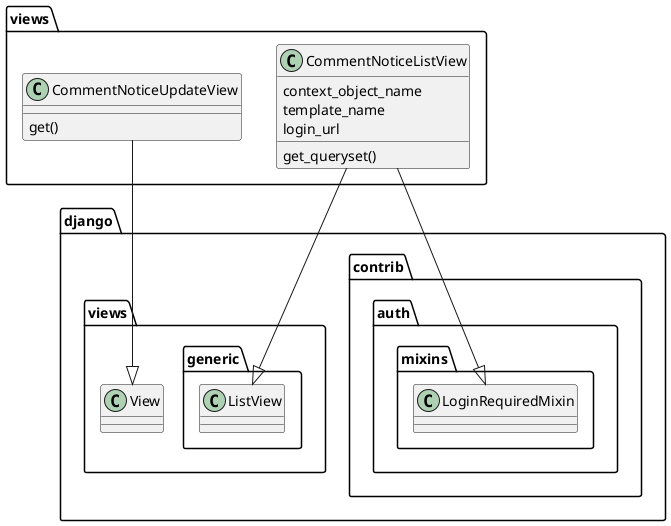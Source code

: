 @startuml notice-class

package views {
    class CommentNoticeListView {
        context_object_name
        template_name
        login_url
        get_queryset()
    }
    class CommentNoticeUpdateView {
        get()
    }
}

package django.contrib.auth.mixins {
    class LoginRequiredMixin
}

package django.views {
    package generic {
        class ListView
    }
    class View
}

CommentNoticeListView --|> LoginRequiredMixin
CommentNoticeListView --|> ListView
CommentNoticeUpdateView --|> View
@enduml
